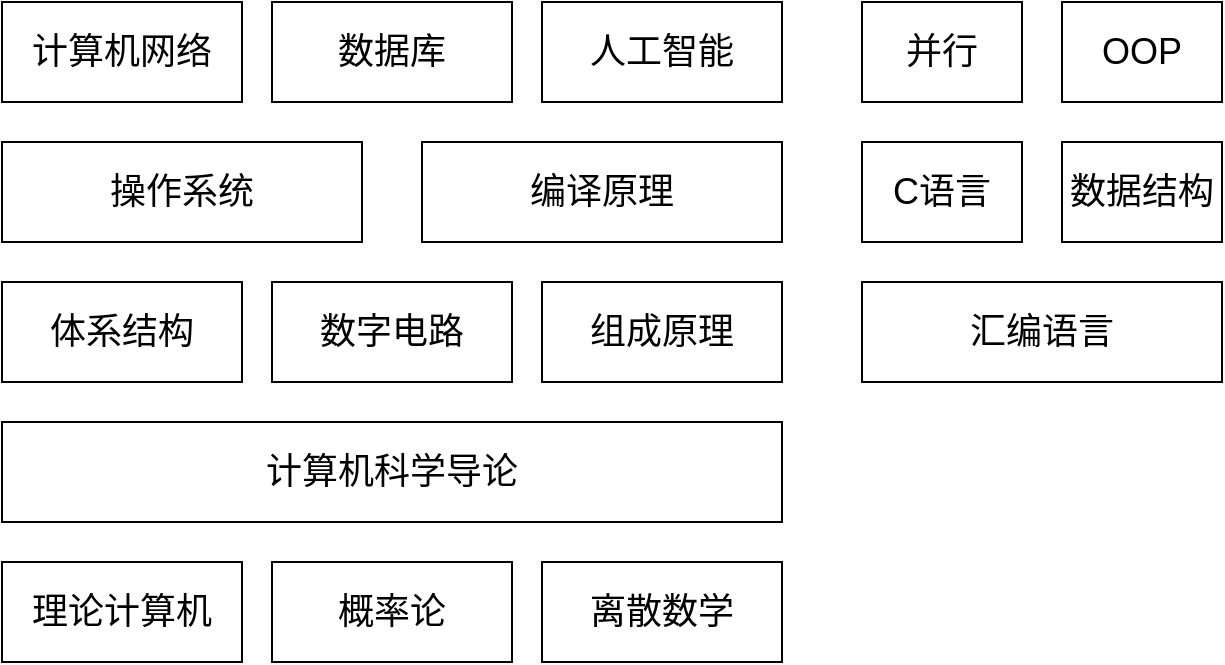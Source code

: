 <mxfile>
    <diagram id="1mJfgYguqGieqdThyU8c" name="第 1 页">
        <mxGraphModel dx="1073" dy="644" grid="1" gridSize="10" guides="1" tooltips="1" connect="1" arrows="1" fold="1" page="1" pageScale="1" pageWidth="827" pageHeight="1169" math="0" shadow="0">
            <root>
                <mxCell id="0"/>
                <mxCell id="1" parent="0"/>
                <mxCell id="2" value="&lt;font style=&quot;font-size: 18px&quot;&gt;操作系统&lt;/font&gt;" style="rounded=0;whiteSpace=wrap;html=1;" vertex="1" parent="1">
                    <mxGeometry x="190" y="120" width="180" height="50" as="geometry"/>
                </mxCell>
                <mxCell id="9" value="&lt;font style=&quot;font-size: 18px&quot;&gt;编译原理&lt;/font&gt;" style="rounded=0;whiteSpace=wrap;html=1;" vertex="1" parent="1">
                    <mxGeometry x="400" y="120" width="180" height="50" as="geometry"/>
                </mxCell>
                <mxCell id="11" value="&lt;font style=&quot;font-size: 18px&quot;&gt;计算机网络&lt;/font&gt;" style="rounded=0;whiteSpace=wrap;html=1;" vertex="1" parent="1">
                    <mxGeometry x="190" y="50" width="120" height="50" as="geometry"/>
                </mxCell>
                <mxCell id="12" value="&lt;font style=&quot;font-size: 18px&quot;&gt;人工智能&lt;/font&gt;" style="rounded=0;whiteSpace=wrap;html=1;" vertex="1" parent="1">
                    <mxGeometry x="460" y="50" width="120" height="50" as="geometry"/>
                </mxCell>
                <mxCell id="13" value="&lt;font style=&quot;font-size: 18px&quot;&gt;理论计算机&lt;/font&gt;" style="rounded=0;whiteSpace=wrap;html=1;" vertex="1" parent="1">
                    <mxGeometry x="190" y="330" width="120" height="50" as="geometry"/>
                </mxCell>
                <mxCell id="14" value="&lt;font style=&quot;font-size: 18px&quot;&gt;离散数学&lt;/font&gt;" style="rounded=0;whiteSpace=wrap;html=1;" vertex="1" parent="1">
                    <mxGeometry x="460" y="330" width="120" height="50" as="geometry"/>
                </mxCell>
                <mxCell id="15" value="&lt;font style=&quot;font-size: 18px&quot;&gt;概率论&lt;/font&gt;" style="rounded=0;whiteSpace=wrap;html=1;" vertex="1" parent="1">
                    <mxGeometry x="325" y="330" width="120" height="50" as="geometry"/>
                </mxCell>
                <mxCell id="17" value="&lt;span style=&quot;font-size: 18px&quot;&gt;计算机科学导论&lt;/span&gt;" style="rounded=0;whiteSpace=wrap;html=1;" vertex="1" parent="1">
                    <mxGeometry x="190" y="260" width="390" height="50" as="geometry"/>
                </mxCell>
                <mxCell id="18" value="&lt;font style=&quot;font-size: 18px&quot;&gt;汇编语言&lt;/font&gt;" style="rounded=0;whiteSpace=wrap;html=1;" vertex="1" parent="1">
                    <mxGeometry x="620" y="190" width="180" height="50" as="geometry"/>
                </mxCell>
                <mxCell id="19" value="&lt;font style=&quot;font-size: 18px&quot;&gt;C语言&lt;/font&gt;" style="rounded=0;whiteSpace=wrap;html=1;" vertex="1" parent="1">
                    <mxGeometry x="620" y="120" width="80" height="50" as="geometry"/>
                </mxCell>
                <mxCell id="20" value="&lt;font style=&quot;font-size: 18px&quot;&gt;并行&lt;/font&gt;" style="rounded=0;whiteSpace=wrap;html=1;" vertex="1" parent="1">
                    <mxGeometry x="620" y="50" width="80" height="50" as="geometry"/>
                </mxCell>
                <mxCell id="21" value="&lt;font style=&quot;font-size: 18px&quot;&gt;OOP&lt;/font&gt;" style="rounded=0;whiteSpace=wrap;html=1;" vertex="1" parent="1">
                    <mxGeometry x="720" y="50" width="80" height="50" as="geometry"/>
                </mxCell>
                <mxCell id="22" value="&lt;font style=&quot;font-size: 18px&quot;&gt;体系结构&lt;/font&gt;" style="rounded=0;whiteSpace=wrap;html=1;" vertex="1" parent="1">
                    <mxGeometry x="190" y="190" width="120" height="50" as="geometry"/>
                </mxCell>
                <mxCell id="23" value="&lt;font style=&quot;font-size: 18px&quot;&gt;数字电路&lt;/font&gt;" style="rounded=0;whiteSpace=wrap;html=1;" vertex="1" parent="1">
                    <mxGeometry x="325" y="190" width="120" height="50" as="geometry"/>
                </mxCell>
                <mxCell id="24" value="&lt;font style=&quot;font-size: 18px&quot;&gt;组成原理&lt;/font&gt;" style="rounded=0;whiteSpace=wrap;html=1;" vertex="1" parent="1">
                    <mxGeometry x="460" y="190" width="120" height="50" as="geometry"/>
                </mxCell>
                <mxCell id="25" value="&lt;font style=&quot;font-size: 18px&quot;&gt;数据库&lt;/font&gt;" style="rounded=0;whiteSpace=wrap;html=1;" vertex="1" parent="1">
                    <mxGeometry x="325" y="50" width="120" height="50" as="geometry"/>
                </mxCell>
                <mxCell id="26" value="&lt;font style=&quot;font-size: 18px&quot;&gt;数据结构&lt;/font&gt;" style="rounded=0;whiteSpace=wrap;html=1;" vertex="1" parent="1">
                    <mxGeometry x="720" y="120" width="80" height="50" as="geometry"/>
                </mxCell>
            </root>
        </mxGraphModel>
    </diagram>
</mxfile>